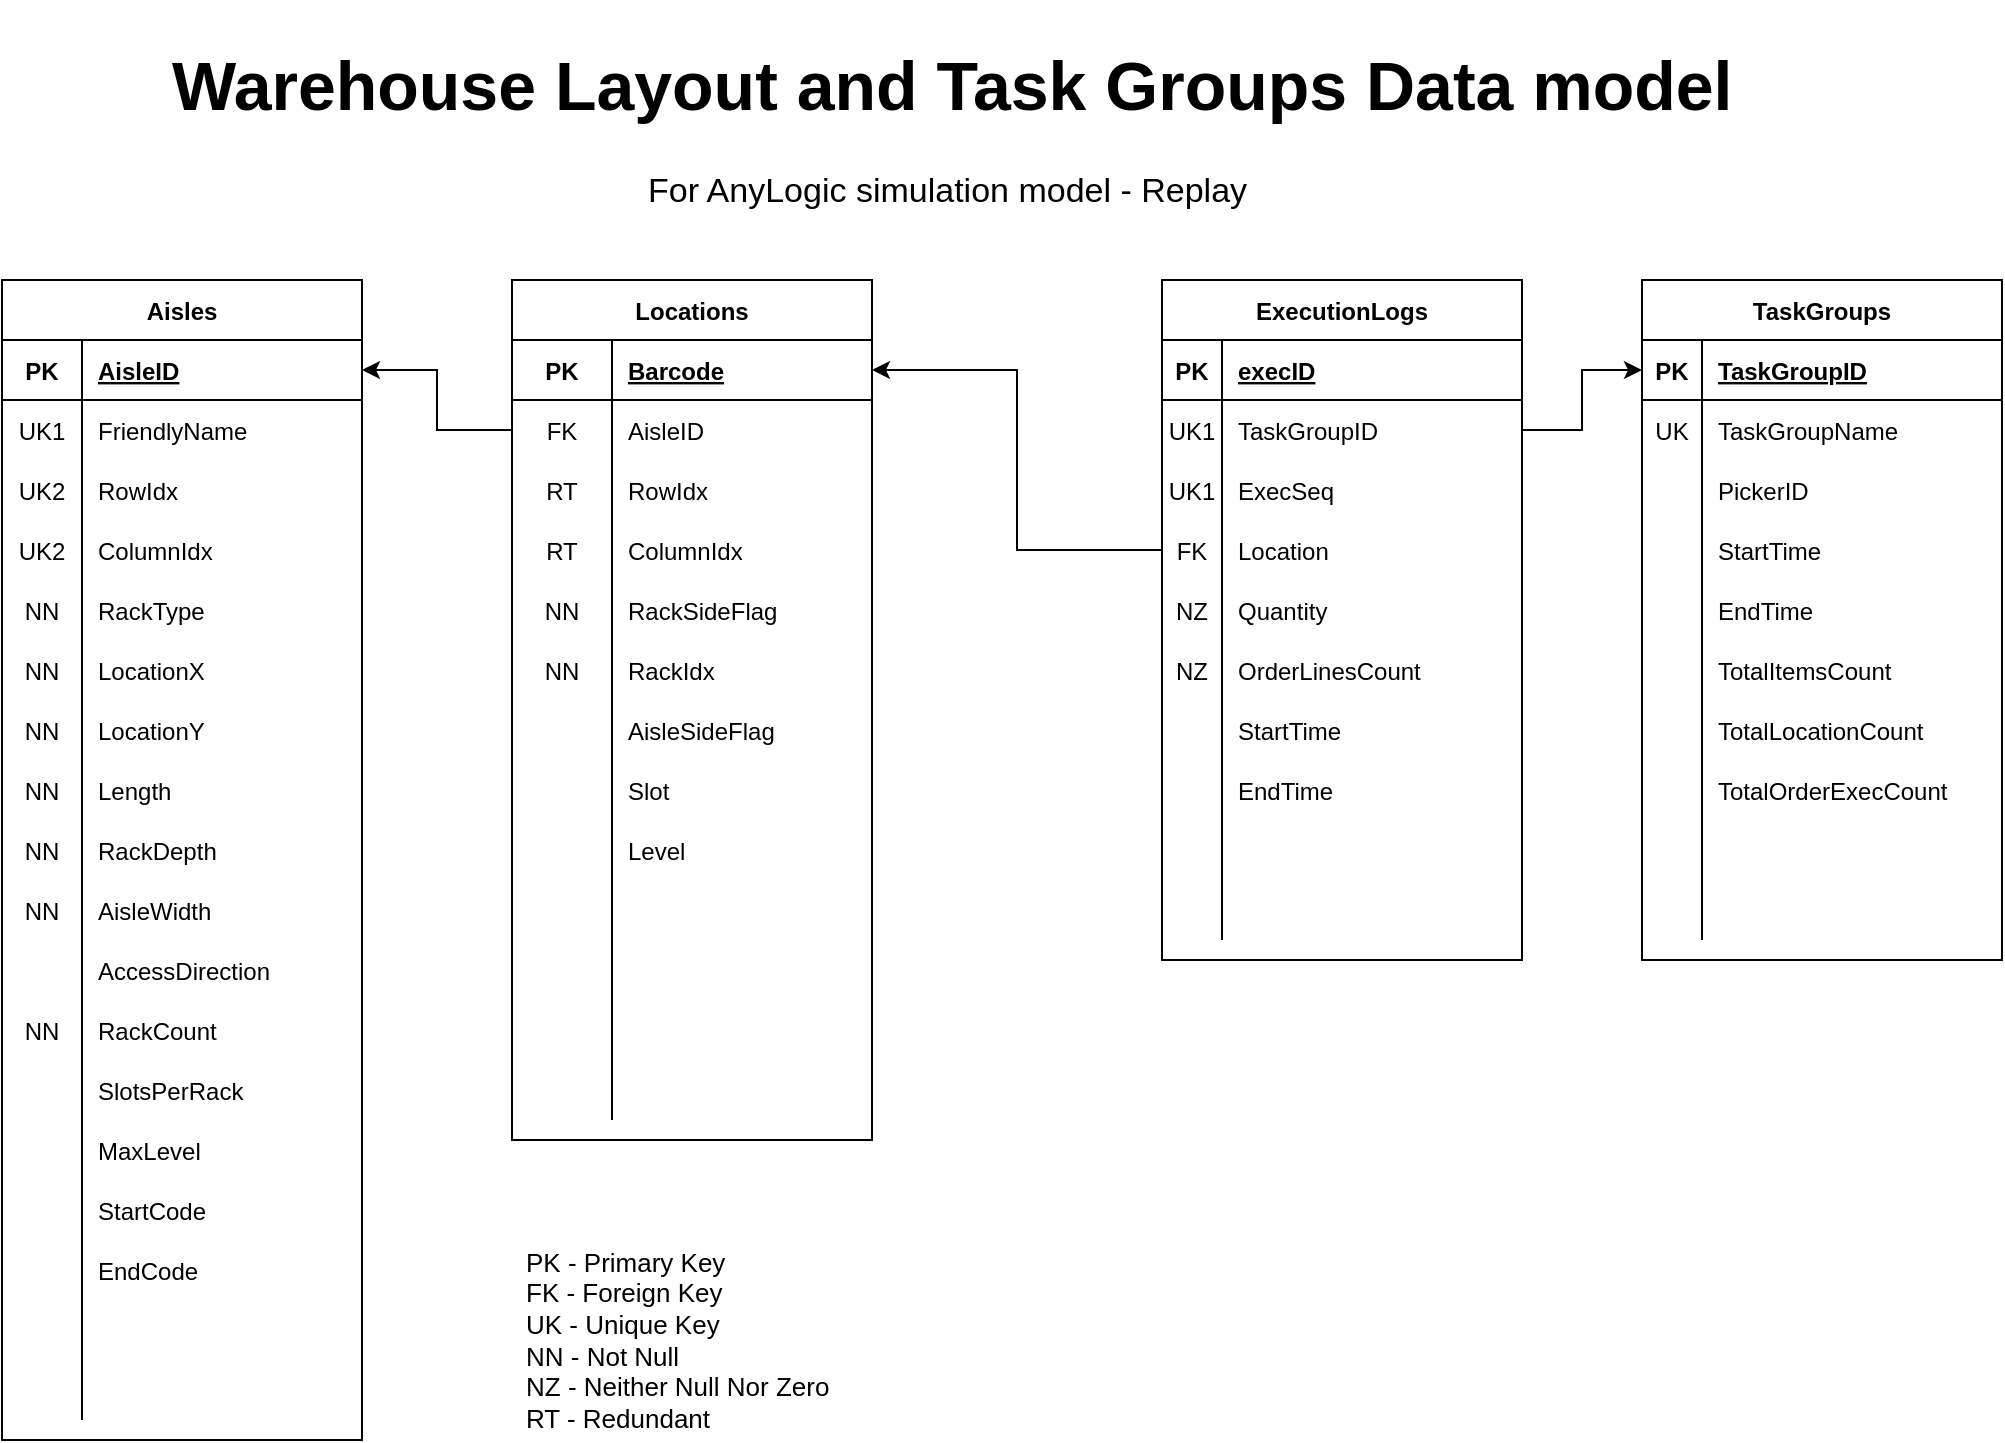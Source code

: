 <mxfile version="13.9.9" type="device"><diagram name="Page-1" id="9f46799a-70d6-7492-0946-bef42562c5a5"><mxGraphModel dx="1024" dy="601" grid="1" gridSize="10" guides="1" tooltips="1" connect="1" arrows="1" fold="1" page="1" pageScale="1" pageWidth="1100" pageHeight="850" background="#ffffff" math="0" shadow="0"><root><mxCell id="0"/><mxCell id="1" parent="0"/><mxCell id="wcE6s_NSLzB1YOrK4coj-1" value="Aisles" style="shape=table;startSize=30;container=1;collapsible=1;childLayout=tableLayout;fixedRows=1;rowLines=0;fontStyle=1;align=center;resizeLast=1;" parent="1" vertex="1"><mxGeometry x="40" y="170" width="180" height="580" as="geometry"/></mxCell><mxCell id="wcE6s_NSLzB1YOrK4coj-2" value="" style="shape=partialRectangle;collapsible=0;dropTarget=0;pointerEvents=0;fillColor=none;top=0;left=0;bottom=1;right=0;points=[[0,0.5],[1,0.5]];portConstraint=eastwest;" parent="wcE6s_NSLzB1YOrK4coj-1" vertex="1"><mxGeometry y="30" width="180" height="30" as="geometry"/></mxCell><mxCell id="wcE6s_NSLzB1YOrK4coj-3" value="PK" style="shape=partialRectangle;connectable=0;fillColor=none;top=0;left=0;bottom=0;right=0;fontStyle=1;overflow=hidden;" parent="wcE6s_NSLzB1YOrK4coj-2" vertex="1"><mxGeometry width="40" height="30" as="geometry"/></mxCell><mxCell id="wcE6s_NSLzB1YOrK4coj-4" value="AisleID" style="shape=partialRectangle;connectable=0;fillColor=none;top=0;left=0;bottom=0;right=0;align=left;spacingLeft=6;fontStyle=5;overflow=hidden;" parent="wcE6s_NSLzB1YOrK4coj-2" vertex="1"><mxGeometry x="40" width="140" height="30" as="geometry"/></mxCell><mxCell id="wcE6s_NSLzB1YOrK4coj-5" value="" style="shape=partialRectangle;collapsible=0;dropTarget=0;pointerEvents=0;fillColor=none;top=0;left=0;bottom=0;right=0;points=[[0,0.5],[1,0.5]];portConstraint=eastwest;" parent="wcE6s_NSLzB1YOrK4coj-1" vertex="1"><mxGeometry y="60" width="180" height="30" as="geometry"/></mxCell><mxCell id="wcE6s_NSLzB1YOrK4coj-6" value="UK1" style="shape=partialRectangle;connectable=0;fillColor=none;top=0;left=0;bottom=0;right=0;editable=1;overflow=hidden;" parent="wcE6s_NSLzB1YOrK4coj-5" vertex="1"><mxGeometry width="40" height="30" as="geometry"/></mxCell><mxCell id="wcE6s_NSLzB1YOrK4coj-7" value="FriendlyName" style="shape=partialRectangle;connectable=0;fillColor=none;top=0;left=0;bottom=0;right=0;align=left;spacingLeft=6;overflow=hidden;" parent="wcE6s_NSLzB1YOrK4coj-5" vertex="1"><mxGeometry x="40" width="140" height="30" as="geometry"/></mxCell><mxCell id="wcE6s_NSLzB1YOrK4coj-8" value="" style="shape=partialRectangle;collapsible=0;dropTarget=0;pointerEvents=0;fillColor=none;top=0;left=0;bottom=0;right=0;points=[[0,0.5],[1,0.5]];portConstraint=eastwest;" parent="wcE6s_NSLzB1YOrK4coj-1" vertex="1"><mxGeometry y="90" width="180" height="30" as="geometry"/></mxCell><mxCell id="wcE6s_NSLzB1YOrK4coj-9" value="UK2" style="shape=partialRectangle;connectable=0;fillColor=none;top=0;left=0;bottom=0;right=0;editable=1;overflow=hidden;" parent="wcE6s_NSLzB1YOrK4coj-8" vertex="1"><mxGeometry width="40" height="30" as="geometry"/></mxCell><mxCell id="wcE6s_NSLzB1YOrK4coj-10" value="RowIdx" style="shape=partialRectangle;connectable=0;fillColor=none;top=0;left=0;bottom=0;right=0;align=left;spacingLeft=6;overflow=hidden;" parent="wcE6s_NSLzB1YOrK4coj-8" vertex="1"><mxGeometry x="40" width="140" height="30" as="geometry"/></mxCell><mxCell id="wcE6s_NSLzB1YOrK4coj-11" value="" style="shape=partialRectangle;collapsible=0;dropTarget=0;pointerEvents=0;fillColor=none;top=0;left=0;bottom=0;right=0;points=[[0,0.5],[1,0.5]];portConstraint=eastwest;" parent="wcE6s_NSLzB1YOrK4coj-1" vertex="1"><mxGeometry y="120" width="180" height="30" as="geometry"/></mxCell><mxCell id="wcE6s_NSLzB1YOrK4coj-12" value="UK2" style="shape=partialRectangle;connectable=0;fillColor=none;top=0;left=0;bottom=0;right=0;editable=1;overflow=hidden;" parent="wcE6s_NSLzB1YOrK4coj-11" vertex="1"><mxGeometry width="40" height="30" as="geometry"/></mxCell><mxCell id="wcE6s_NSLzB1YOrK4coj-13" value="ColumnIdx" style="shape=partialRectangle;connectable=0;fillColor=none;top=0;left=0;bottom=0;right=0;align=left;spacingLeft=6;overflow=hidden;" parent="wcE6s_NSLzB1YOrK4coj-11" vertex="1"><mxGeometry x="40" width="140" height="30" as="geometry"/></mxCell><mxCell id="wcE6s_NSLzB1YOrK4coj-29" style="shape=partialRectangle;collapsible=0;dropTarget=0;pointerEvents=0;fillColor=none;top=0;left=0;bottom=0;right=0;points=[[0,0.5],[1,0.5]];portConstraint=eastwest;" parent="wcE6s_NSLzB1YOrK4coj-1" vertex="1"><mxGeometry y="150" width="180" height="30" as="geometry"/></mxCell><mxCell id="wcE6s_NSLzB1YOrK4coj-30" value="NN" style="shape=partialRectangle;connectable=0;fillColor=none;top=0;left=0;bottom=0;right=0;editable=1;overflow=hidden;" parent="wcE6s_NSLzB1YOrK4coj-29" vertex="1"><mxGeometry width="40" height="30" as="geometry"/></mxCell><mxCell id="wcE6s_NSLzB1YOrK4coj-31" value="RackType" style="shape=partialRectangle;connectable=0;fillColor=none;top=0;left=0;bottom=0;right=0;align=left;spacingLeft=6;overflow=hidden;" parent="wcE6s_NSLzB1YOrK4coj-29" vertex="1"><mxGeometry x="40" width="140" height="30" as="geometry"/></mxCell><mxCell id="wcE6s_NSLzB1YOrK4coj-26" style="shape=partialRectangle;collapsible=0;dropTarget=0;pointerEvents=0;fillColor=none;top=0;left=0;bottom=0;right=0;points=[[0,0.5],[1,0.5]];portConstraint=eastwest;" parent="wcE6s_NSLzB1YOrK4coj-1" vertex="1"><mxGeometry y="180" width="180" height="30" as="geometry"/></mxCell><mxCell id="wcE6s_NSLzB1YOrK4coj-27" value="NN" style="shape=partialRectangle;connectable=0;fillColor=none;top=0;left=0;bottom=0;right=0;editable=1;overflow=hidden;" parent="wcE6s_NSLzB1YOrK4coj-26" vertex="1"><mxGeometry width="40" height="30" as="geometry"/></mxCell><mxCell id="wcE6s_NSLzB1YOrK4coj-28" value="LocationX" style="shape=partialRectangle;connectable=0;fillColor=none;top=0;left=0;bottom=0;right=0;align=left;spacingLeft=6;overflow=hidden;" parent="wcE6s_NSLzB1YOrK4coj-26" vertex="1"><mxGeometry x="40" width="140" height="30" as="geometry"/></mxCell><mxCell id="wcE6s_NSLzB1YOrK4coj-23" style="shape=partialRectangle;collapsible=0;dropTarget=0;pointerEvents=0;fillColor=none;top=0;left=0;bottom=0;right=0;points=[[0,0.5],[1,0.5]];portConstraint=eastwest;" parent="wcE6s_NSLzB1YOrK4coj-1" vertex="1"><mxGeometry y="210" width="180" height="30" as="geometry"/></mxCell><mxCell id="wcE6s_NSLzB1YOrK4coj-24" value="NN" style="shape=partialRectangle;connectable=0;fillColor=none;top=0;left=0;bottom=0;right=0;editable=1;overflow=hidden;" parent="wcE6s_NSLzB1YOrK4coj-23" vertex="1"><mxGeometry width="40" height="30" as="geometry"/></mxCell><mxCell id="wcE6s_NSLzB1YOrK4coj-25" value="LocationY" style="shape=partialRectangle;connectable=0;fillColor=none;top=0;left=0;bottom=0;right=0;align=left;spacingLeft=6;overflow=hidden;" parent="wcE6s_NSLzB1YOrK4coj-23" vertex="1"><mxGeometry x="40" width="140" height="30" as="geometry"/></mxCell><mxCell id="wcE6s_NSLzB1YOrK4coj-20" style="shape=partialRectangle;collapsible=0;dropTarget=0;pointerEvents=0;fillColor=none;top=0;left=0;bottom=0;right=0;points=[[0,0.5],[1,0.5]];portConstraint=eastwest;" parent="wcE6s_NSLzB1YOrK4coj-1" vertex="1"><mxGeometry y="240" width="180" height="30" as="geometry"/></mxCell><mxCell id="wcE6s_NSLzB1YOrK4coj-21" value="NN" style="shape=partialRectangle;connectable=0;fillColor=none;top=0;left=0;bottom=0;right=0;editable=1;overflow=hidden;" parent="wcE6s_NSLzB1YOrK4coj-20" vertex="1"><mxGeometry width="40" height="30" as="geometry"/></mxCell><mxCell id="wcE6s_NSLzB1YOrK4coj-22" value="Length" style="shape=partialRectangle;connectable=0;fillColor=none;top=0;left=0;bottom=0;right=0;align=left;spacingLeft=6;overflow=hidden;" parent="wcE6s_NSLzB1YOrK4coj-20" vertex="1"><mxGeometry x="40" width="140" height="30" as="geometry"/></mxCell><mxCell id="wcE6s_NSLzB1YOrK4coj-17" style="shape=partialRectangle;collapsible=0;dropTarget=0;pointerEvents=0;fillColor=none;top=0;left=0;bottom=0;right=0;points=[[0,0.5],[1,0.5]];portConstraint=eastwest;" parent="wcE6s_NSLzB1YOrK4coj-1" vertex="1"><mxGeometry y="270" width="180" height="30" as="geometry"/></mxCell><mxCell id="wcE6s_NSLzB1YOrK4coj-18" value="NN" style="shape=partialRectangle;connectable=0;fillColor=none;top=0;left=0;bottom=0;right=0;editable=1;overflow=hidden;" parent="wcE6s_NSLzB1YOrK4coj-17" vertex="1"><mxGeometry width="40" height="30" as="geometry"/></mxCell><mxCell id="wcE6s_NSLzB1YOrK4coj-19" value="RackDepth" style="shape=partialRectangle;connectable=0;fillColor=none;top=0;left=0;bottom=0;right=0;align=left;spacingLeft=6;overflow=hidden;" parent="wcE6s_NSLzB1YOrK4coj-17" vertex="1"><mxGeometry x="40" width="140" height="30" as="geometry"/></mxCell><mxCell id="wcE6s_NSLzB1YOrK4coj-14" style="shape=partialRectangle;collapsible=0;dropTarget=0;pointerEvents=0;fillColor=none;top=0;left=0;bottom=0;right=0;points=[[0,0.5],[1,0.5]];portConstraint=eastwest;" parent="wcE6s_NSLzB1YOrK4coj-1" vertex="1"><mxGeometry y="300" width="180" height="30" as="geometry"/></mxCell><mxCell id="wcE6s_NSLzB1YOrK4coj-15" value="NN" style="shape=partialRectangle;connectable=0;fillColor=none;top=0;left=0;bottom=0;right=0;editable=1;overflow=hidden;" parent="wcE6s_NSLzB1YOrK4coj-14" vertex="1"><mxGeometry width="40" height="30" as="geometry"/></mxCell><mxCell id="wcE6s_NSLzB1YOrK4coj-16" value="AisleWidth" style="shape=partialRectangle;connectable=0;fillColor=none;top=0;left=0;bottom=0;right=0;align=left;spacingLeft=6;overflow=hidden;" parent="wcE6s_NSLzB1YOrK4coj-14" vertex="1"><mxGeometry x="40" width="140" height="30" as="geometry"/></mxCell><mxCell id="wcE6s_NSLzB1YOrK4coj-47" style="shape=partialRectangle;collapsible=0;dropTarget=0;pointerEvents=0;fillColor=none;top=0;left=0;bottom=0;right=0;points=[[0,0.5],[1,0.5]];portConstraint=eastwest;" parent="wcE6s_NSLzB1YOrK4coj-1" vertex="1"><mxGeometry y="330" width="180" height="30" as="geometry"/></mxCell><mxCell id="wcE6s_NSLzB1YOrK4coj-48" style="shape=partialRectangle;connectable=0;fillColor=none;top=0;left=0;bottom=0;right=0;editable=1;overflow=hidden;" parent="wcE6s_NSLzB1YOrK4coj-47" vertex="1"><mxGeometry width="40" height="30" as="geometry"/></mxCell><mxCell id="wcE6s_NSLzB1YOrK4coj-49" value="AccessDirection" style="shape=partialRectangle;connectable=0;fillColor=none;top=0;left=0;bottom=0;right=0;align=left;spacingLeft=6;overflow=hidden;" parent="wcE6s_NSLzB1YOrK4coj-47" vertex="1"><mxGeometry x="40" width="140" height="30" as="geometry"/></mxCell><mxCell id="wcE6s_NSLzB1YOrK4coj-44" style="shape=partialRectangle;collapsible=0;dropTarget=0;pointerEvents=0;fillColor=none;top=0;left=0;bottom=0;right=0;points=[[0,0.5],[1,0.5]];portConstraint=eastwest;" parent="wcE6s_NSLzB1YOrK4coj-1" vertex="1"><mxGeometry y="360" width="180" height="30" as="geometry"/></mxCell><mxCell id="wcE6s_NSLzB1YOrK4coj-45" value="NN" style="shape=partialRectangle;connectable=0;fillColor=none;top=0;left=0;bottom=0;right=0;editable=1;overflow=hidden;" parent="wcE6s_NSLzB1YOrK4coj-44" vertex="1"><mxGeometry width="40" height="30" as="geometry"/></mxCell><mxCell id="wcE6s_NSLzB1YOrK4coj-46" value="RackCount" style="shape=partialRectangle;connectable=0;fillColor=none;top=0;left=0;bottom=0;right=0;align=left;spacingLeft=6;overflow=hidden;" parent="wcE6s_NSLzB1YOrK4coj-44" vertex="1"><mxGeometry x="40" width="140" height="30" as="geometry"/></mxCell><mxCell id="zgEJGScwMscQ8Sqs7O5W-4" style="shape=partialRectangle;collapsible=0;dropTarget=0;pointerEvents=0;fillColor=none;top=0;left=0;bottom=0;right=0;points=[[0,0.5],[1,0.5]];portConstraint=eastwest;" parent="wcE6s_NSLzB1YOrK4coj-1" vertex="1"><mxGeometry y="390" width="180" height="30" as="geometry"/></mxCell><mxCell id="zgEJGScwMscQ8Sqs7O5W-5" style="shape=partialRectangle;connectable=0;fillColor=none;top=0;left=0;bottom=0;right=0;editable=1;overflow=hidden;" parent="zgEJGScwMscQ8Sqs7O5W-4" vertex="1"><mxGeometry width="40" height="30" as="geometry"/></mxCell><mxCell id="zgEJGScwMscQ8Sqs7O5W-6" value="SlotsPerRack" style="shape=partialRectangle;connectable=0;fillColor=none;top=0;left=0;bottom=0;right=0;align=left;spacingLeft=6;overflow=hidden;" parent="zgEJGScwMscQ8Sqs7O5W-4" vertex="1"><mxGeometry x="40" width="140" height="30" as="geometry"/></mxCell><mxCell id="zgEJGScwMscQ8Sqs7O5W-7" style="shape=partialRectangle;collapsible=0;dropTarget=0;pointerEvents=0;fillColor=none;top=0;left=0;bottom=0;right=0;points=[[0,0.5],[1,0.5]];portConstraint=eastwest;" parent="wcE6s_NSLzB1YOrK4coj-1" vertex="1"><mxGeometry y="420" width="180" height="30" as="geometry"/></mxCell><mxCell id="zgEJGScwMscQ8Sqs7O5W-8" style="shape=partialRectangle;connectable=0;fillColor=none;top=0;left=0;bottom=0;right=0;editable=1;overflow=hidden;" parent="zgEJGScwMscQ8Sqs7O5W-7" vertex="1"><mxGeometry width="40" height="30" as="geometry"/></mxCell><mxCell id="zgEJGScwMscQ8Sqs7O5W-9" value="MaxLevel" style="shape=partialRectangle;connectable=0;fillColor=none;top=0;left=0;bottom=0;right=0;align=left;spacingLeft=6;overflow=hidden;" parent="zgEJGScwMscQ8Sqs7O5W-7" vertex="1"><mxGeometry x="40" width="140" height="30" as="geometry"/></mxCell><mxCell id="wcE6s_NSLzB1YOrK4coj-41" style="shape=partialRectangle;collapsible=0;dropTarget=0;pointerEvents=0;fillColor=none;top=0;left=0;bottom=0;right=0;points=[[0,0.5],[1,0.5]];portConstraint=eastwest;" parent="wcE6s_NSLzB1YOrK4coj-1" vertex="1"><mxGeometry y="450" width="180" height="30" as="geometry"/></mxCell><mxCell id="wcE6s_NSLzB1YOrK4coj-42" style="shape=partialRectangle;connectable=0;fillColor=none;top=0;left=0;bottom=0;right=0;editable=1;overflow=hidden;" parent="wcE6s_NSLzB1YOrK4coj-41" vertex="1"><mxGeometry width="40" height="30" as="geometry"/></mxCell><mxCell id="wcE6s_NSLzB1YOrK4coj-43" value="StartCode" style="shape=partialRectangle;connectable=0;fillColor=none;top=0;left=0;bottom=0;right=0;align=left;spacingLeft=6;overflow=hidden;" parent="wcE6s_NSLzB1YOrK4coj-41" vertex="1"><mxGeometry x="40" width="140" height="30" as="geometry"/></mxCell><mxCell id="wcE6s_NSLzB1YOrK4coj-38" style="shape=partialRectangle;collapsible=0;dropTarget=0;pointerEvents=0;fillColor=none;top=0;left=0;bottom=0;right=0;points=[[0,0.5],[1,0.5]];portConstraint=eastwest;" parent="wcE6s_NSLzB1YOrK4coj-1" vertex="1"><mxGeometry y="480" width="180" height="30" as="geometry"/></mxCell><mxCell id="wcE6s_NSLzB1YOrK4coj-39" style="shape=partialRectangle;connectable=0;fillColor=none;top=0;left=0;bottom=0;right=0;editable=1;overflow=hidden;" parent="wcE6s_NSLzB1YOrK4coj-38" vertex="1"><mxGeometry width="40" height="30" as="geometry"/></mxCell><mxCell id="wcE6s_NSLzB1YOrK4coj-40" value="EndCode" style="shape=partialRectangle;connectable=0;fillColor=none;top=0;left=0;bottom=0;right=0;align=left;spacingLeft=6;overflow=hidden;" parent="wcE6s_NSLzB1YOrK4coj-38" vertex="1"><mxGeometry x="40" width="140" height="30" as="geometry"/></mxCell><mxCell id="wcE6s_NSLzB1YOrK4coj-35" style="shape=partialRectangle;collapsible=0;dropTarget=0;pointerEvents=0;fillColor=none;top=0;left=0;bottom=0;right=0;points=[[0,0.5],[1,0.5]];portConstraint=eastwest;" parent="wcE6s_NSLzB1YOrK4coj-1" vertex="1"><mxGeometry y="510" width="180" height="30" as="geometry"/></mxCell><mxCell id="wcE6s_NSLzB1YOrK4coj-36" style="shape=partialRectangle;connectable=0;fillColor=none;top=0;left=0;bottom=0;right=0;editable=1;overflow=hidden;" parent="wcE6s_NSLzB1YOrK4coj-35" vertex="1"><mxGeometry width="40" height="30" as="geometry"/></mxCell><mxCell id="wcE6s_NSLzB1YOrK4coj-37" style="shape=partialRectangle;connectable=0;fillColor=none;top=0;left=0;bottom=0;right=0;align=left;spacingLeft=6;overflow=hidden;" parent="wcE6s_NSLzB1YOrK4coj-35" vertex="1"><mxGeometry x="40" width="140" height="30" as="geometry"/></mxCell><mxCell id="wcE6s_NSLzB1YOrK4coj-32" style="shape=partialRectangle;collapsible=0;dropTarget=0;pointerEvents=0;fillColor=none;top=0;left=0;bottom=0;right=0;points=[[0,0.5],[1,0.5]];portConstraint=eastwest;" parent="wcE6s_NSLzB1YOrK4coj-1" vertex="1"><mxGeometry y="540" width="180" height="30" as="geometry"/></mxCell><mxCell id="wcE6s_NSLzB1YOrK4coj-33" style="shape=partialRectangle;connectable=0;fillColor=none;top=0;left=0;bottom=0;right=0;editable=1;overflow=hidden;" parent="wcE6s_NSLzB1YOrK4coj-32" vertex="1"><mxGeometry width="40" height="30" as="geometry"/></mxCell><mxCell id="wcE6s_NSLzB1YOrK4coj-34" style="shape=partialRectangle;connectable=0;fillColor=none;top=0;left=0;bottom=0;right=0;align=left;spacingLeft=6;overflow=hidden;" parent="wcE6s_NSLzB1YOrK4coj-32" vertex="1"><mxGeometry x="40" width="140" height="30" as="geometry"/></mxCell><mxCell id="wcE6s_NSLzB1YOrK4coj-50" value="Locations" style="shape=table;startSize=30;container=1;collapsible=1;childLayout=tableLayout;fixedRows=1;rowLines=0;fontStyle=1;align=center;resizeLast=1;" parent="1" vertex="1"><mxGeometry x="295" y="170" width="180" height="430" as="geometry"/></mxCell><mxCell id="wcE6s_NSLzB1YOrK4coj-54" value="" style="shape=partialRectangle;collapsible=0;dropTarget=0;pointerEvents=0;fillColor=none;top=0;left=0;bottom=1;right=0;points=[[0,0.5],[1,0.5]];portConstraint=eastwest;" parent="wcE6s_NSLzB1YOrK4coj-50" vertex="1"><mxGeometry y="30" width="180" height="30" as="geometry"/></mxCell><mxCell id="wcE6s_NSLzB1YOrK4coj-55" value="PK" style="shape=partialRectangle;connectable=0;fillColor=none;top=0;left=0;bottom=0;right=0;fontStyle=1;overflow=hidden;" parent="wcE6s_NSLzB1YOrK4coj-54" vertex="1"><mxGeometry width="50" height="30" as="geometry"/></mxCell><mxCell id="wcE6s_NSLzB1YOrK4coj-56" value="Barcode" style="shape=partialRectangle;connectable=0;fillColor=none;top=0;left=0;bottom=0;right=0;align=left;spacingLeft=6;fontStyle=5;overflow=hidden;" parent="wcE6s_NSLzB1YOrK4coj-54" vertex="1"><mxGeometry x="50" width="130" height="30" as="geometry"/></mxCell><mxCell id="wcE6s_NSLzB1YOrK4coj-57" value="" style="shape=partialRectangle;collapsible=0;dropTarget=0;pointerEvents=0;fillColor=none;top=0;left=0;bottom=0;right=0;points=[[0,0.5],[1,0.5]];portConstraint=eastwest;" parent="wcE6s_NSLzB1YOrK4coj-50" vertex="1"><mxGeometry y="60" width="180" height="30" as="geometry"/></mxCell><mxCell id="wcE6s_NSLzB1YOrK4coj-58" value="FK" style="shape=partialRectangle;connectable=0;fillColor=none;top=0;left=0;bottom=0;right=0;editable=1;overflow=hidden;" parent="wcE6s_NSLzB1YOrK4coj-57" vertex="1"><mxGeometry width="50" height="30" as="geometry"/></mxCell><mxCell id="wcE6s_NSLzB1YOrK4coj-59" value="AisleID" style="shape=partialRectangle;connectable=0;fillColor=none;top=0;left=0;bottom=0;right=0;align=left;spacingLeft=6;overflow=hidden;" parent="wcE6s_NSLzB1YOrK4coj-57" vertex="1"><mxGeometry x="50" width="130" height="30" as="geometry"/></mxCell><mxCell id="2CO3Ak0YstuaIctiaefU-1" style="shape=partialRectangle;collapsible=0;dropTarget=0;pointerEvents=0;fillColor=none;top=0;left=0;bottom=0;right=0;points=[[0,0.5],[1,0.5]];portConstraint=eastwest;" vertex="1" parent="wcE6s_NSLzB1YOrK4coj-50"><mxGeometry y="90" width="180" height="30" as="geometry"/></mxCell><mxCell id="2CO3Ak0YstuaIctiaefU-2" value="RT" style="shape=partialRectangle;connectable=0;fillColor=none;top=0;left=0;bottom=0;right=0;editable=1;overflow=hidden;" vertex="1" parent="2CO3Ak0YstuaIctiaefU-1"><mxGeometry width="50" height="30" as="geometry"/></mxCell><mxCell id="2CO3Ak0YstuaIctiaefU-3" value="RowIdx" style="shape=partialRectangle;connectable=0;fillColor=none;top=0;left=0;bottom=0;right=0;align=left;spacingLeft=6;overflow=hidden;" vertex="1" parent="2CO3Ak0YstuaIctiaefU-1"><mxGeometry x="50" width="130" height="30" as="geometry"/></mxCell><mxCell id="2CO3Ak0YstuaIctiaefU-4" style="shape=partialRectangle;collapsible=0;dropTarget=0;pointerEvents=0;fillColor=none;top=0;left=0;bottom=0;right=0;points=[[0,0.5],[1,0.5]];portConstraint=eastwest;" vertex="1" parent="wcE6s_NSLzB1YOrK4coj-50"><mxGeometry y="120" width="180" height="30" as="geometry"/></mxCell><mxCell id="2CO3Ak0YstuaIctiaefU-5" value="RT" style="shape=partialRectangle;connectable=0;fillColor=none;top=0;left=0;bottom=0;right=0;editable=1;overflow=hidden;" vertex="1" parent="2CO3Ak0YstuaIctiaefU-4"><mxGeometry width="50" height="30" as="geometry"/></mxCell><mxCell id="2CO3Ak0YstuaIctiaefU-6" value="ColumnIdx" style="shape=partialRectangle;connectable=0;fillColor=none;top=0;left=0;bottom=0;right=0;align=left;spacingLeft=6;overflow=hidden;" vertex="1" parent="2CO3Ak0YstuaIctiaefU-4"><mxGeometry x="50" width="130" height="30" as="geometry"/></mxCell><mxCell id="wcE6s_NSLzB1YOrK4coj-85" style="shape=partialRectangle;collapsible=0;dropTarget=0;pointerEvents=0;fillColor=none;top=0;left=0;bottom=0;right=0;points=[[0,0.5],[1,0.5]];portConstraint=eastwest;" parent="wcE6s_NSLzB1YOrK4coj-50" vertex="1"><mxGeometry y="150" width="180" height="30" as="geometry"/></mxCell><mxCell id="wcE6s_NSLzB1YOrK4coj-86" value="NN" style="shape=partialRectangle;connectable=0;fillColor=none;top=0;left=0;bottom=0;right=0;editable=1;overflow=hidden;" parent="wcE6s_NSLzB1YOrK4coj-85" vertex="1"><mxGeometry width="50" height="30" as="geometry"/></mxCell><mxCell id="wcE6s_NSLzB1YOrK4coj-87" value="RackSideFlag" style="shape=partialRectangle;connectable=0;fillColor=none;top=0;left=0;bottom=0;right=0;align=left;spacingLeft=6;overflow=hidden;" parent="wcE6s_NSLzB1YOrK4coj-85" vertex="1"><mxGeometry x="50" width="130" height="30" as="geometry"/></mxCell><mxCell id="wcE6s_NSLzB1YOrK4coj-60" value="" style="shape=partialRectangle;collapsible=0;dropTarget=0;pointerEvents=0;fillColor=none;top=0;left=0;bottom=0;right=0;points=[[0,0.5],[1,0.5]];portConstraint=eastwest;" parent="wcE6s_NSLzB1YOrK4coj-50" vertex="1"><mxGeometry y="180" width="180" height="30" as="geometry"/></mxCell><mxCell id="wcE6s_NSLzB1YOrK4coj-61" value="NN" style="shape=partialRectangle;connectable=0;fillColor=none;top=0;left=0;bottom=0;right=0;editable=1;overflow=hidden;" parent="wcE6s_NSLzB1YOrK4coj-60" vertex="1"><mxGeometry width="50" height="30" as="geometry"/></mxCell><mxCell id="wcE6s_NSLzB1YOrK4coj-62" value="RackIdx" style="shape=partialRectangle;connectable=0;fillColor=none;top=0;left=0;bottom=0;right=0;align=left;spacingLeft=6;overflow=hidden;" parent="wcE6s_NSLzB1YOrK4coj-60" vertex="1"><mxGeometry x="50" width="130" height="30" as="geometry"/></mxCell><mxCell id="wcE6s_NSLzB1YOrK4coj-82" style="shape=partialRectangle;collapsible=0;dropTarget=0;pointerEvents=0;fillColor=none;top=0;left=0;bottom=0;right=0;points=[[0,0.5],[1,0.5]];portConstraint=eastwest;" parent="wcE6s_NSLzB1YOrK4coj-50" vertex="1"><mxGeometry y="210" width="180" height="30" as="geometry"/></mxCell><mxCell id="wcE6s_NSLzB1YOrK4coj-83" style="shape=partialRectangle;connectable=0;fillColor=none;top=0;left=0;bottom=0;right=0;editable=1;overflow=hidden;" parent="wcE6s_NSLzB1YOrK4coj-82" vertex="1"><mxGeometry width="50" height="30" as="geometry"/></mxCell><mxCell id="wcE6s_NSLzB1YOrK4coj-84" value="AisleSideFlag" style="shape=partialRectangle;connectable=0;fillColor=none;top=0;left=0;bottom=0;right=0;align=left;spacingLeft=6;overflow=hidden;" parent="wcE6s_NSLzB1YOrK4coj-82" vertex="1"><mxGeometry x="50" width="130" height="30" as="geometry"/></mxCell><mxCell id="zgEJGScwMscQ8Sqs7O5W-1" style="shape=partialRectangle;collapsible=0;dropTarget=0;pointerEvents=0;fillColor=none;top=0;left=0;bottom=0;right=0;points=[[0,0.5],[1,0.5]];portConstraint=eastwest;" parent="wcE6s_NSLzB1YOrK4coj-50" vertex="1"><mxGeometry y="240" width="180" height="30" as="geometry"/></mxCell><mxCell id="zgEJGScwMscQ8Sqs7O5W-2" style="shape=partialRectangle;connectable=0;fillColor=none;top=0;left=0;bottom=0;right=0;editable=1;overflow=hidden;" parent="zgEJGScwMscQ8Sqs7O5W-1" vertex="1"><mxGeometry width="50" height="30" as="geometry"/></mxCell><mxCell id="zgEJGScwMscQ8Sqs7O5W-3" value="Slot" style="shape=partialRectangle;connectable=0;fillColor=none;top=0;left=0;bottom=0;right=0;align=left;spacingLeft=6;overflow=hidden;" parent="zgEJGScwMscQ8Sqs7O5W-1" vertex="1"><mxGeometry x="50" width="130" height="30" as="geometry"/></mxCell><mxCell id="wcE6s_NSLzB1YOrK4coj-79" style="shape=partialRectangle;collapsible=0;dropTarget=0;pointerEvents=0;fillColor=none;top=0;left=0;bottom=0;right=0;points=[[0,0.5],[1,0.5]];portConstraint=eastwest;" parent="wcE6s_NSLzB1YOrK4coj-50" vertex="1"><mxGeometry y="270" width="180" height="30" as="geometry"/></mxCell><mxCell id="wcE6s_NSLzB1YOrK4coj-80" style="shape=partialRectangle;connectable=0;fillColor=none;top=0;left=0;bottom=0;right=0;editable=1;overflow=hidden;" parent="wcE6s_NSLzB1YOrK4coj-79" vertex="1"><mxGeometry width="50" height="30" as="geometry"/></mxCell><mxCell id="wcE6s_NSLzB1YOrK4coj-81" value="Level" style="shape=partialRectangle;connectable=0;fillColor=none;top=0;left=0;bottom=0;right=0;align=left;spacingLeft=6;overflow=hidden;" parent="wcE6s_NSLzB1YOrK4coj-79" vertex="1"><mxGeometry x="50" width="130" height="30" as="geometry"/></mxCell><mxCell id="wcE6s_NSLzB1YOrK4coj-73" style="shape=partialRectangle;collapsible=0;dropTarget=0;pointerEvents=0;fillColor=none;top=0;left=0;bottom=0;right=0;points=[[0,0.5],[1,0.5]];portConstraint=eastwest;" parent="wcE6s_NSLzB1YOrK4coj-50" vertex="1"><mxGeometry y="300" width="180" height="30" as="geometry"/></mxCell><mxCell id="wcE6s_NSLzB1YOrK4coj-74" style="shape=partialRectangle;connectable=0;fillColor=none;top=0;left=0;bottom=0;right=0;editable=1;overflow=hidden;" parent="wcE6s_NSLzB1YOrK4coj-73" vertex="1"><mxGeometry width="50" height="30" as="geometry"/></mxCell><mxCell id="wcE6s_NSLzB1YOrK4coj-75" style="shape=partialRectangle;connectable=0;fillColor=none;top=0;left=0;bottom=0;right=0;align=left;spacingLeft=6;overflow=hidden;" parent="wcE6s_NSLzB1YOrK4coj-73" vertex="1"><mxGeometry x="50" width="130" height="30" as="geometry"/></mxCell><mxCell id="wcE6s_NSLzB1YOrK4coj-70" style="shape=partialRectangle;collapsible=0;dropTarget=0;pointerEvents=0;fillColor=none;top=0;left=0;bottom=0;right=0;points=[[0,0.5],[1,0.5]];portConstraint=eastwest;" parent="wcE6s_NSLzB1YOrK4coj-50" vertex="1"><mxGeometry y="330" width="180" height="30" as="geometry"/></mxCell><mxCell id="wcE6s_NSLzB1YOrK4coj-71" style="shape=partialRectangle;connectable=0;fillColor=none;top=0;left=0;bottom=0;right=0;editable=1;overflow=hidden;" parent="wcE6s_NSLzB1YOrK4coj-70" vertex="1"><mxGeometry width="50" height="30" as="geometry"/></mxCell><mxCell id="wcE6s_NSLzB1YOrK4coj-72" style="shape=partialRectangle;connectable=0;fillColor=none;top=0;left=0;bottom=0;right=0;align=left;spacingLeft=6;overflow=hidden;" parent="wcE6s_NSLzB1YOrK4coj-70" vertex="1"><mxGeometry x="50" width="130" height="30" as="geometry"/></mxCell><mxCell id="wcE6s_NSLzB1YOrK4coj-67" style="shape=partialRectangle;collapsible=0;dropTarget=0;pointerEvents=0;fillColor=none;top=0;left=0;bottom=0;right=0;points=[[0,0.5],[1,0.5]];portConstraint=eastwest;" parent="wcE6s_NSLzB1YOrK4coj-50" vertex="1"><mxGeometry y="360" width="180" height="30" as="geometry"/></mxCell><mxCell id="wcE6s_NSLzB1YOrK4coj-68" style="shape=partialRectangle;connectable=0;fillColor=none;top=0;left=0;bottom=0;right=0;editable=1;overflow=hidden;" parent="wcE6s_NSLzB1YOrK4coj-67" vertex="1"><mxGeometry width="50" height="30" as="geometry"/></mxCell><mxCell id="wcE6s_NSLzB1YOrK4coj-69" style="shape=partialRectangle;connectable=0;fillColor=none;top=0;left=0;bottom=0;right=0;align=left;spacingLeft=6;overflow=hidden;" parent="wcE6s_NSLzB1YOrK4coj-67" vertex="1"><mxGeometry x="50" width="130" height="30" as="geometry"/></mxCell><mxCell id="wcE6s_NSLzB1YOrK4coj-64" style="shape=partialRectangle;collapsible=0;dropTarget=0;pointerEvents=0;fillColor=none;top=0;left=0;bottom=0;right=0;points=[[0,0.5],[1,0.5]];portConstraint=eastwest;" parent="wcE6s_NSLzB1YOrK4coj-50" vertex="1"><mxGeometry y="390" width="180" height="30" as="geometry"/></mxCell><mxCell id="wcE6s_NSLzB1YOrK4coj-65" style="shape=partialRectangle;connectable=0;fillColor=none;top=0;left=0;bottom=0;right=0;editable=1;overflow=hidden;" parent="wcE6s_NSLzB1YOrK4coj-64" vertex="1"><mxGeometry width="50" height="30" as="geometry"/></mxCell><mxCell id="wcE6s_NSLzB1YOrK4coj-66" style="shape=partialRectangle;connectable=0;fillColor=none;top=0;left=0;bottom=0;right=0;align=left;spacingLeft=6;overflow=hidden;" parent="wcE6s_NSLzB1YOrK4coj-64" vertex="1"><mxGeometry x="50" width="130" height="30" as="geometry"/></mxCell><mxCell id="wcE6s_NSLzB1YOrK4coj-63" style="edgeStyle=orthogonalEdgeStyle;rounded=0;orthogonalLoop=1;jettySize=auto;html=1;exitX=0;exitY=0.5;exitDx=0;exitDy=0;" parent="1" source="wcE6s_NSLzB1YOrK4coj-57" target="wcE6s_NSLzB1YOrK4coj-2" edge="1"><mxGeometry relative="1" as="geometry"/></mxCell><mxCell id="wcE6s_NSLzB1YOrK4coj-88" value="ExecutionLogs" style="shape=table;startSize=30;container=1;collapsible=1;childLayout=tableLayout;fixedRows=1;rowLines=0;fontStyle=1;align=center;resizeLast=1;" parent="1" vertex="1"><mxGeometry x="620" y="170" width="180" height="340" as="geometry"/></mxCell><mxCell id="wcE6s_NSLzB1YOrK4coj-89" value="" style="shape=partialRectangle;collapsible=0;dropTarget=0;pointerEvents=0;fillColor=none;top=0;left=0;bottom=1;right=0;points=[[0,0.5],[1,0.5]];portConstraint=eastwest;" parent="wcE6s_NSLzB1YOrK4coj-88" vertex="1"><mxGeometry y="30" width="180" height="30" as="geometry"/></mxCell><mxCell id="wcE6s_NSLzB1YOrK4coj-90" value="PK" style="shape=partialRectangle;connectable=0;fillColor=none;top=0;left=0;bottom=0;right=0;fontStyle=1;overflow=hidden;" parent="wcE6s_NSLzB1YOrK4coj-89" vertex="1"><mxGeometry width="30" height="30" as="geometry"/></mxCell><mxCell id="wcE6s_NSLzB1YOrK4coj-91" value="execID" style="shape=partialRectangle;connectable=0;fillColor=none;top=0;left=0;bottom=0;right=0;align=left;spacingLeft=6;fontStyle=5;overflow=hidden;" parent="wcE6s_NSLzB1YOrK4coj-89" vertex="1"><mxGeometry x="30" width="150" height="30" as="geometry"/></mxCell><mxCell id="wcE6s_NSLzB1YOrK4coj-92" value="" style="shape=partialRectangle;collapsible=0;dropTarget=0;pointerEvents=0;fillColor=none;top=0;left=0;bottom=0;right=0;points=[[0,0.5],[1,0.5]];portConstraint=eastwest;" parent="wcE6s_NSLzB1YOrK4coj-88" vertex="1"><mxGeometry y="60" width="180" height="30" as="geometry"/></mxCell><mxCell id="wcE6s_NSLzB1YOrK4coj-93" value="UK1" style="shape=partialRectangle;connectable=0;fillColor=none;top=0;left=0;bottom=0;right=0;editable=1;overflow=hidden;" parent="wcE6s_NSLzB1YOrK4coj-92" vertex="1"><mxGeometry width="30" height="30" as="geometry"/></mxCell><mxCell id="wcE6s_NSLzB1YOrK4coj-94" value="TaskGroupID" style="shape=partialRectangle;connectable=0;fillColor=none;top=0;left=0;bottom=0;right=0;align=left;spacingLeft=6;overflow=hidden;" parent="wcE6s_NSLzB1YOrK4coj-92" vertex="1"><mxGeometry x="30" width="150" height="30" as="geometry"/></mxCell><mxCell id="wcE6s_NSLzB1YOrK4coj-110" style="shape=partialRectangle;collapsible=0;dropTarget=0;pointerEvents=0;fillColor=none;top=0;left=0;bottom=0;right=0;points=[[0,0.5],[1,0.5]];portConstraint=eastwest;" parent="wcE6s_NSLzB1YOrK4coj-88" vertex="1"><mxGeometry y="90" width="180" height="30" as="geometry"/></mxCell><mxCell id="wcE6s_NSLzB1YOrK4coj-111" value="UK1" style="shape=partialRectangle;connectable=0;fillColor=none;top=0;left=0;bottom=0;right=0;editable=1;overflow=hidden;" parent="wcE6s_NSLzB1YOrK4coj-110" vertex="1"><mxGeometry width="30" height="30" as="geometry"/></mxCell><mxCell id="wcE6s_NSLzB1YOrK4coj-112" value="ExecSeq" style="shape=partialRectangle;connectable=0;fillColor=none;top=0;left=0;bottom=0;right=0;align=left;spacingLeft=6;overflow=hidden;" parent="wcE6s_NSLzB1YOrK4coj-110" vertex="1"><mxGeometry x="30" width="150" height="30" as="geometry"/></mxCell><mxCell id="wcE6s_NSLzB1YOrK4coj-107" style="shape=partialRectangle;collapsible=0;dropTarget=0;pointerEvents=0;fillColor=none;top=0;left=0;bottom=0;right=0;points=[[0,0.5],[1,0.5]];portConstraint=eastwest;" parent="wcE6s_NSLzB1YOrK4coj-88" vertex="1"><mxGeometry y="120" width="180" height="30" as="geometry"/></mxCell><mxCell id="wcE6s_NSLzB1YOrK4coj-108" value="FK" style="shape=partialRectangle;connectable=0;fillColor=none;top=0;left=0;bottom=0;right=0;editable=1;overflow=hidden;" parent="wcE6s_NSLzB1YOrK4coj-107" vertex="1"><mxGeometry width="30" height="30" as="geometry"/></mxCell><mxCell id="wcE6s_NSLzB1YOrK4coj-109" value="Location" style="shape=partialRectangle;connectable=0;fillColor=none;top=0;left=0;bottom=0;right=0;align=left;spacingLeft=6;overflow=hidden;" parent="wcE6s_NSLzB1YOrK4coj-107" vertex="1"><mxGeometry x="30" width="150" height="30" as="geometry"/></mxCell><mxCell id="wcE6s_NSLzB1YOrK4coj-104" style="shape=partialRectangle;collapsible=0;dropTarget=0;pointerEvents=0;fillColor=none;top=0;left=0;bottom=0;right=0;points=[[0,0.5],[1,0.5]];portConstraint=eastwest;" parent="wcE6s_NSLzB1YOrK4coj-88" vertex="1"><mxGeometry y="150" width="180" height="30" as="geometry"/></mxCell><mxCell id="wcE6s_NSLzB1YOrK4coj-105" value="NZ" style="shape=partialRectangle;connectable=0;fillColor=none;top=0;left=0;bottom=0;right=0;editable=1;overflow=hidden;" parent="wcE6s_NSLzB1YOrK4coj-104" vertex="1"><mxGeometry width="30" height="30" as="geometry"/></mxCell><mxCell id="wcE6s_NSLzB1YOrK4coj-106" value="Quantity" style="shape=partialRectangle;connectable=0;fillColor=none;top=0;left=0;bottom=0;right=0;align=left;spacingLeft=6;overflow=hidden;" parent="wcE6s_NSLzB1YOrK4coj-104" vertex="1"><mxGeometry x="30" width="150" height="30" as="geometry"/></mxCell><mxCell id="wcE6s_NSLzB1YOrK4coj-101" style="shape=partialRectangle;collapsible=0;dropTarget=0;pointerEvents=0;fillColor=none;top=0;left=0;bottom=0;right=0;points=[[0,0.5],[1,0.5]];portConstraint=eastwest;" parent="wcE6s_NSLzB1YOrK4coj-88" vertex="1"><mxGeometry y="180" width="180" height="30" as="geometry"/></mxCell><mxCell id="wcE6s_NSLzB1YOrK4coj-102" value="NZ" style="shape=partialRectangle;connectable=0;fillColor=none;top=0;left=0;bottom=0;right=0;editable=1;overflow=hidden;" parent="wcE6s_NSLzB1YOrK4coj-101" vertex="1"><mxGeometry width="30" height="30" as="geometry"/></mxCell><mxCell id="wcE6s_NSLzB1YOrK4coj-103" value="OrderLinesCount" style="shape=partialRectangle;connectable=0;fillColor=none;top=0;left=0;bottom=0;right=0;align=left;spacingLeft=6;overflow=hidden;" parent="wcE6s_NSLzB1YOrK4coj-101" vertex="1"><mxGeometry x="30" width="150" height="30" as="geometry"/></mxCell><mxCell id="wcE6s_NSLzB1YOrK4coj-95" value="" style="shape=partialRectangle;collapsible=0;dropTarget=0;pointerEvents=0;fillColor=none;top=0;left=0;bottom=0;right=0;points=[[0,0.5],[1,0.5]];portConstraint=eastwest;" parent="wcE6s_NSLzB1YOrK4coj-88" vertex="1"><mxGeometry y="210" width="180" height="30" as="geometry"/></mxCell><mxCell id="wcE6s_NSLzB1YOrK4coj-96" value="" style="shape=partialRectangle;connectable=0;fillColor=none;top=0;left=0;bottom=0;right=0;editable=1;overflow=hidden;" parent="wcE6s_NSLzB1YOrK4coj-95" vertex="1"><mxGeometry width="30" height="30" as="geometry"/></mxCell><mxCell id="wcE6s_NSLzB1YOrK4coj-97" value="StartTime" style="shape=partialRectangle;connectable=0;fillColor=none;top=0;left=0;bottom=0;right=0;align=left;spacingLeft=6;overflow=hidden;" parent="wcE6s_NSLzB1YOrK4coj-95" vertex="1"><mxGeometry x="30" width="150" height="30" as="geometry"/></mxCell><mxCell id="wcE6s_NSLzB1YOrK4coj-98" value="" style="shape=partialRectangle;collapsible=0;dropTarget=0;pointerEvents=0;fillColor=none;top=0;left=0;bottom=0;right=0;points=[[0,0.5],[1,0.5]];portConstraint=eastwest;" parent="wcE6s_NSLzB1YOrK4coj-88" vertex="1"><mxGeometry y="240" width="180" height="30" as="geometry"/></mxCell><mxCell id="wcE6s_NSLzB1YOrK4coj-99" value="" style="shape=partialRectangle;connectable=0;fillColor=none;top=0;left=0;bottom=0;right=0;editable=1;overflow=hidden;" parent="wcE6s_NSLzB1YOrK4coj-98" vertex="1"><mxGeometry width="30" height="30" as="geometry"/></mxCell><mxCell id="wcE6s_NSLzB1YOrK4coj-100" value="EndTime" style="shape=partialRectangle;connectable=0;fillColor=none;top=0;left=0;bottom=0;right=0;align=left;spacingLeft=6;overflow=hidden;" parent="wcE6s_NSLzB1YOrK4coj-98" vertex="1"><mxGeometry x="30" width="150" height="30" as="geometry"/></mxCell><mxCell id="wcE6s_NSLzB1YOrK4coj-144" style="shape=partialRectangle;collapsible=0;dropTarget=0;pointerEvents=0;fillColor=none;top=0;left=0;bottom=0;right=0;points=[[0,0.5],[1,0.5]];portConstraint=eastwest;" parent="wcE6s_NSLzB1YOrK4coj-88" vertex="1"><mxGeometry y="270" width="180" height="30" as="geometry"/></mxCell><mxCell id="wcE6s_NSLzB1YOrK4coj-145" style="shape=partialRectangle;connectable=0;fillColor=none;top=0;left=0;bottom=0;right=0;editable=1;overflow=hidden;" parent="wcE6s_NSLzB1YOrK4coj-144" vertex="1"><mxGeometry width="30" height="30" as="geometry"/></mxCell><mxCell id="wcE6s_NSLzB1YOrK4coj-146" style="shape=partialRectangle;connectable=0;fillColor=none;top=0;left=0;bottom=0;right=0;align=left;spacingLeft=6;overflow=hidden;" parent="wcE6s_NSLzB1YOrK4coj-144" vertex="1"><mxGeometry x="30" width="150" height="30" as="geometry"/></mxCell><mxCell id="wcE6s_NSLzB1YOrK4coj-141" style="shape=partialRectangle;collapsible=0;dropTarget=0;pointerEvents=0;fillColor=none;top=0;left=0;bottom=0;right=0;points=[[0,0.5],[1,0.5]];portConstraint=eastwest;" parent="wcE6s_NSLzB1YOrK4coj-88" vertex="1"><mxGeometry y="300" width="180" height="30" as="geometry"/></mxCell><mxCell id="wcE6s_NSLzB1YOrK4coj-142" style="shape=partialRectangle;connectable=0;fillColor=none;top=0;left=0;bottom=0;right=0;editable=1;overflow=hidden;" parent="wcE6s_NSLzB1YOrK4coj-141" vertex="1"><mxGeometry width="30" height="30" as="geometry"/></mxCell><mxCell id="wcE6s_NSLzB1YOrK4coj-143" style="shape=partialRectangle;connectable=0;fillColor=none;top=0;left=0;bottom=0;right=0;align=left;spacingLeft=6;overflow=hidden;" parent="wcE6s_NSLzB1YOrK4coj-141" vertex="1"><mxGeometry x="30" width="150" height="30" as="geometry"/></mxCell><mxCell id="wcE6s_NSLzB1YOrK4coj-113" value="TaskGroups" style="shape=table;startSize=30;container=1;collapsible=1;childLayout=tableLayout;fixedRows=1;rowLines=0;fontStyle=1;align=center;resizeLast=1;" parent="1" vertex="1"><mxGeometry x="860" y="170" width="180" height="340" as="geometry"/></mxCell><mxCell id="wcE6s_NSLzB1YOrK4coj-114" value="" style="shape=partialRectangle;collapsible=0;dropTarget=0;pointerEvents=0;fillColor=none;top=0;left=0;bottom=1;right=0;points=[[0,0.5],[1,0.5]];portConstraint=eastwest;" parent="wcE6s_NSLzB1YOrK4coj-113" vertex="1"><mxGeometry y="30" width="180" height="30" as="geometry"/></mxCell><mxCell id="wcE6s_NSLzB1YOrK4coj-115" value="PK" style="shape=partialRectangle;connectable=0;fillColor=none;top=0;left=0;bottom=0;right=0;fontStyle=1;overflow=hidden;" parent="wcE6s_NSLzB1YOrK4coj-114" vertex="1"><mxGeometry width="30" height="30" as="geometry"/></mxCell><mxCell id="wcE6s_NSLzB1YOrK4coj-116" value="TaskGroupID" style="shape=partialRectangle;connectable=0;fillColor=none;top=0;left=0;bottom=0;right=0;align=left;spacingLeft=6;fontStyle=5;overflow=hidden;" parent="wcE6s_NSLzB1YOrK4coj-114" vertex="1"><mxGeometry x="30" width="150" height="30" as="geometry"/></mxCell><mxCell id="wcE6s_NSLzB1YOrK4coj-117" value="" style="shape=partialRectangle;collapsible=0;dropTarget=0;pointerEvents=0;fillColor=none;top=0;left=0;bottom=0;right=0;points=[[0,0.5],[1,0.5]];portConstraint=eastwest;" parent="wcE6s_NSLzB1YOrK4coj-113" vertex="1"><mxGeometry y="60" width="180" height="30" as="geometry"/></mxCell><mxCell id="wcE6s_NSLzB1YOrK4coj-118" value="UK" style="shape=partialRectangle;connectable=0;fillColor=none;top=0;left=0;bottom=0;right=0;editable=1;overflow=hidden;" parent="wcE6s_NSLzB1YOrK4coj-117" vertex="1"><mxGeometry width="30" height="30" as="geometry"/></mxCell><mxCell id="wcE6s_NSLzB1YOrK4coj-119" value="TaskGroupName" style="shape=partialRectangle;connectable=0;fillColor=none;top=0;left=0;bottom=0;right=0;align=left;spacingLeft=6;overflow=hidden;" parent="wcE6s_NSLzB1YOrK4coj-117" vertex="1"><mxGeometry x="30" width="150" height="30" as="geometry"/></mxCell><mxCell id="wcE6s_NSLzB1YOrK4coj-120" value="" style="shape=partialRectangle;collapsible=0;dropTarget=0;pointerEvents=0;fillColor=none;top=0;left=0;bottom=0;right=0;points=[[0,0.5],[1,0.5]];portConstraint=eastwest;" parent="wcE6s_NSLzB1YOrK4coj-113" vertex="1"><mxGeometry y="90" width="180" height="30" as="geometry"/></mxCell><mxCell id="wcE6s_NSLzB1YOrK4coj-121" value="" style="shape=partialRectangle;connectable=0;fillColor=none;top=0;left=0;bottom=0;right=0;editable=1;overflow=hidden;" parent="wcE6s_NSLzB1YOrK4coj-120" vertex="1"><mxGeometry width="30" height="30" as="geometry"/></mxCell><mxCell id="wcE6s_NSLzB1YOrK4coj-122" value="PickerID" style="shape=partialRectangle;connectable=0;fillColor=none;top=0;left=0;bottom=0;right=0;align=left;spacingLeft=6;overflow=hidden;" parent="wcE6s_NSLzB1YOrK4coj-120" vertex="1"><mxGeometry x="30" width="150" height="30" as="geometry"/></mxCell><mxCell id="wcE6s_NSLzB1YOrK4coj-123" value="" style="shape=partialRectangle;collapsible=0;dropTarget=0;pointerEvents=0;fillColor=none;top=0;left=0;bottom=0;right=0;points=[[0,0.5],[1,0.5]];portConstraint=eastwest;" parent="wcE6s_NSLzB1YOrK4coj-113" vertex="1"><mxGeometry y="120" width="180" height="30" as="geometry"/></mxCell><mxCell id="wcE6s_NSLzB1YOrK4coj-124" value="" style="shape=partialRectangle;connectable=0;fillColor=none;top=0;left=0;bottom=0;right=0;editable=1;overflow=hidden;" parent="wcE6s_NSLzB1YOrK4coj-123" vertex="1"><mxGeometry width="30" height="30" as="geometry"/></mxCell><mxCell id="wcE6s_NSLzB1YOrK4coj-125" value="StartTime" style="shape=partialRectangle;connectable=0;fillColor=none;top=0;left=0;bottom=0;right=0;align=left;spacingLeft=6;overflow=hidden;" parent="wcE6s_NSLzB1YOrK4coj-123" vertex="1"><mxGeometry x="30" width="150" height="30" as="geometry"/></mxCell><mxCell id="wcE6s_NSLzB1YOrK4coj-132" style="shape=partialRectangle;collapsible=0;dropTarget=0;pointerEvents=0;fillColor=none;top=0;left=0;bottom=0;right=0;points=[[0,0.5],[1,0.5]];portConstraint=eastwest;" parent="wcE6s_NSLzB1YOrK4coj-113" vertex="1"><mxGeometry y="150" width="180" height="30" as="geometry"/></mxCell><mxCell id="wcE6s_NSLzB1YOrK4coj-133" style="shape=partialRectangle;connectable=0;fillColor=none;top=0;left=0;bottom=0;right=0;editable=1;overflow=hidden;" parent="wcE6s_NSLzB1YOrK4coj-132" vertex="1"><mxGeometry width="30" height="30" as="geometry"/></mxCell><mxCell id="wcE6s_NSLzB1YOrK4coj-134" value="EndTime" style="shape=partialRectangle;connectable=0;fillColor=none;top=0;left=0;bottom=0;right=0;align=left;spacingLeft=6;overflow=hidden;" parent="wcE6s_NSLzB1YOrK4coj-132" vertex="1"><mxGeometry x="30" width="150" height="30" as="geometry"/></mxCell><mxCell id="wcE6s_NSLzB1YOrK4coj-129" style="shape=partialRectangle;collapsible=0;dropTarget=0;pointerEvents=0;fillColor=none;top=0;left=0;bottom=0;right=0;points=[[0,0.5],[1,0.5]];portConstraint=eastwest;" parent="wcE6s_NSLzB1YOrK4coj-113" vertex="1"><mxGeometry y="180" width="180" height="30" as="geometry"/></mxCell><mxCell id="wcE6s_NSLzB1YOrK4coj-130" value="" style="shape=partialRectangle;connectable=0;fillColor=none;top=0;left=0;bottom=0;right=0;editable=1;overflow=hidden;" parent="wcE6s_NSLzB1YOrK4coj-129" vertex="1"><mxGeometry width="30" height="30" as="geometry"/></mxCell><mxCell id="wcE6s_NSLzB1YOrK4coj-131" value="TotalItemsCount" style="shape=partialRectangle;connectable=0;fillColor=none;top=0;left=0;bottom=0;right=0;align=left;spacingLeft=6;overflow=hidden;" parent="wcE6s_NSLzB1YOrK4coj-129" vertex="1"><mxGeometry x="30" width="150" height="30" as="geometry"/></mxCell><mxCell id="wcE6s_NSLzB1YOrK4coj-126" style="shape=partialRectangle;collapsible=0;dropTarget=0;pointerEvents=0;fillColor=none;top=0;left=0;bottom=0;right=0;points=[[0,0.5],[1,0.5]];portConstraint=eastwest;" parent="wcE6s_NSLzB1YOrK4coj-113" vertex="1"><mxGeometry y="210" width="180" height="30" as="geometry"/></mxCell><mxCell id="wcE6s_NSLzB1YOrK4coj-127" value="" style="shape=partialRectangle;connectable=0;fillColor=none;top=0;left=0;bottom=0;right=0;editable=1;overflow=hidden;" parent="wcE6s_NSLzB1YOrK4coj-126" vertex="1"><mxGeometry width="30" height="30" as="geometry"/></mxCell><mxCell id="wcE6s_NSLzB1YOrK4coj-128" value="TotalLocationCount" style="shape=partialRectangle;connectable=0;fillColor=none;top=0;left=0;bottom=0;right=0;align=left;spacingLeft=6;overflow=hidden;" parent="wcE6s_NSLzB1YOrK4coj-126" vertex="1"><mxGeometry x="30" width="150" height="30" as="geometry"/></mxCell><mxCell id="wcE6s_NSLzB1YOrK4coj-135" style="shape=partialRectangle;collapsible=0;dropTarget=0;pointerEvents=0;fillColor=none;top=0;left=0;bottom=0;right=0;points=[[0,0.5],[1,0.5]];portConstraint=eastwest;" parent="wcE6s_NSLzB1YOrK4coj-113" vertex="1"><mxGeometry y="240" width="180" height="30" as="geometry"/></mxCell><mxCell id="wcE6s_NSLzB1YOrK4coj-136" style="shape=partialRectangle;connectable=0;fillColor=none;top=0;left=0;bottom=0;right=0;editable=1;overflow=hidden;" parent="wcE6s_NSLzB1YOrK4coj-135" vertex="1"><mxGeometry width="30" height="30" as="geometry"/></mxCell><mxCell id="wcE6s_NSLzB1YOrK4coj-137" value="TotalOrderExecCount" style="shape=partialRectangle;connectable=0;fillColor=none;top=0;left=0;bottom=0;right=0;align=left;spacingLeft=6;overflow=hidden;" parent="wcE6s_NSLzB1YOrK4coj-135" vertex="1"><mxGeometry x="30" width="150" height="30" as="geometry"/></mxCell><mxCell id="wcE6s_NSLzB1YOrK4coj-150" style="shape=partialRectangle;collapsible=0;dropTarget=0;pointerEvents=0;fillColor=none;top=0;left=0;bottom=0;right=0;points=[[0,0.5],[1,0.5]];portConstraint=eastwest;" parent="wcE6s_NSLzB1YOrK4coj-113" vertex="1"><mxGeometry y="270" width="180" height="30" as="geometry"/></mxCell><mxCell id="wcE6s_NSLzB1YOrK4coj-151" style="shape=partialRectangle;connectable=0;fillColor=none;top=0;left=0;bottom=0;right=0;editable=1;overflow=hidden;" parent="wcE6s_NSLzB1YOrK4coj-150" vertex="1"><mxGeometry width="30" height="30" as="geometry"/></mxCell><mxCell id="wcE6s_NSLzB1YOrK4coj-152" style="shape=partialRectangle;connectable=0;fillColor=none;top=0;left=0;bottom=0;right=0;align=left;spacingLeft=6;overflow=hidden;" parent="wcE6s_NSLzB1YOrK4coj-150" vertex="1"><mxGeometry x="30" width="150" height="30" as="geometry"/></mxCell><mxCell id="wcE6s_NSLzB1YOrK4coj-147" style="shape=partialRectangle;collapsible=0;dropTarget=0;pointerEvents=0;fillColor=none;top=0;left=0;bottom=0;right=0;points=[[0,0.5],[1,0.5]];portConstraint=eastwest;" parent="wcE6s_NSLzB1YOrK4coj-113" vertex="1"><mxGeometry y="300" width="180" height="30" as="geometry"/></mxCell><mxCell id="wcE6s_NSLzB1YOrK4coj-148" style="shape=partialRectangle;connectable=0;fillColor=none;top=0;left=0;bottom=0;right=0;editable=1;overflow=hidden;" parent="wcE6s_NSLzB1YOrK4coj-147" vertex="1"><mxGeometry width="30" height="30" as="geometry"/></mxCell><mxCell id="wcE6s_NSLzB1YOrK4coj-149" style="shape=partialRectangle;connectable=0;fillColor=none;top=0;left=0;bottom=0;right=0;align=left;spacingLeft=6;overflow=hidden;" parent="wcE6s_NSLzB1YOrK4coj-147" vertex="1"><mxGeometry x="30" width="150" height="30" as="geometry"/></mxCell><mxCell id="wcE6s_NSLzB1YOrK4coj-153" style="edgeStyle=orthogonalEdgeStyle;rounded=0;orthogonalLoop=1;jettySize=auto;html=1;exitX=1;exitY=0.5;exitDx=0;exitDy=0;" parent="1" source="wcE6s_NSLzB1YOrK4coj-92" target="wcE6s_NSLzB1YOrK4coj-114" edge="1"><mxGeometry relative="1" as="geometry"/></mxCell><mxCell id="wcE6s_NSLzB1YOrK4coj-154" style="edgeStyle=orthogonalEdgeStyle;rounded=0;orthogonalLoop=1;jettySize=auto;html=1;exitX=0;exitY=0.5;exitDx=0;exitDy=0;entryX=1;entryY=0.5;entryDx=0;entryDy=0;" parent="1" source="wcE6s_NSLzB1YOrK4coj-107" target="wcE6s_NSLzB1YOrK4coj-54" edge="1"><mxGeometry relative="1" as="geometry"/></mxCell><mxCell id="aJNYn9766qtZtwsnsyui-1" value="PK - Primary Key&lt;br style=&quot;font-size: 13px&quot;&gt;FK - Foreign Key&lt;br style=&quot;font-size: 13px&quot;&gt;UK - Unique Key&amp;nbsp;&lt;br style=&quot;font-size: 13px&quot;&gt;NN - Not Null&lt;br style=&quot;font-size: 13px&quot;&gt;NZ - Neither Null Nor Zero&lt;br&gt;RT - Redundant" style="text;html=1;strokeColor=none;fillColor=none;align=left;verticalAlign=middle;whiteSpace=wrap;rounded=0;fontSize=13;" parent="1" vertex="1"><mxGeometry x="300" y="650" width="450" height="100" as="geometry"/></mxCell><mxCell id="aJNYn9766qtZtwsnsyui-2" value="&lt;h1&gt;Warehouse Layout and Task Groups Data model&lt;/h1&gt;&lt;p style=&quot;text-align: center&quot;&gt;For AnyLogic simulation model - Replay&amp;nbsp;&lt;/p&gt;" style="text;html=1;strokeColor=none;fillColor=none;spacing=5;spacingTop=-20;whiteSpace=wrap;overflow=hidden;rounded=0;fontSize=17;" parent="1" vertex="1"><mxGeometry x="120" y="40" width="880" height="120" as="geometry"/></mxCell></root></mxGraphModel></diagram></mxfile>